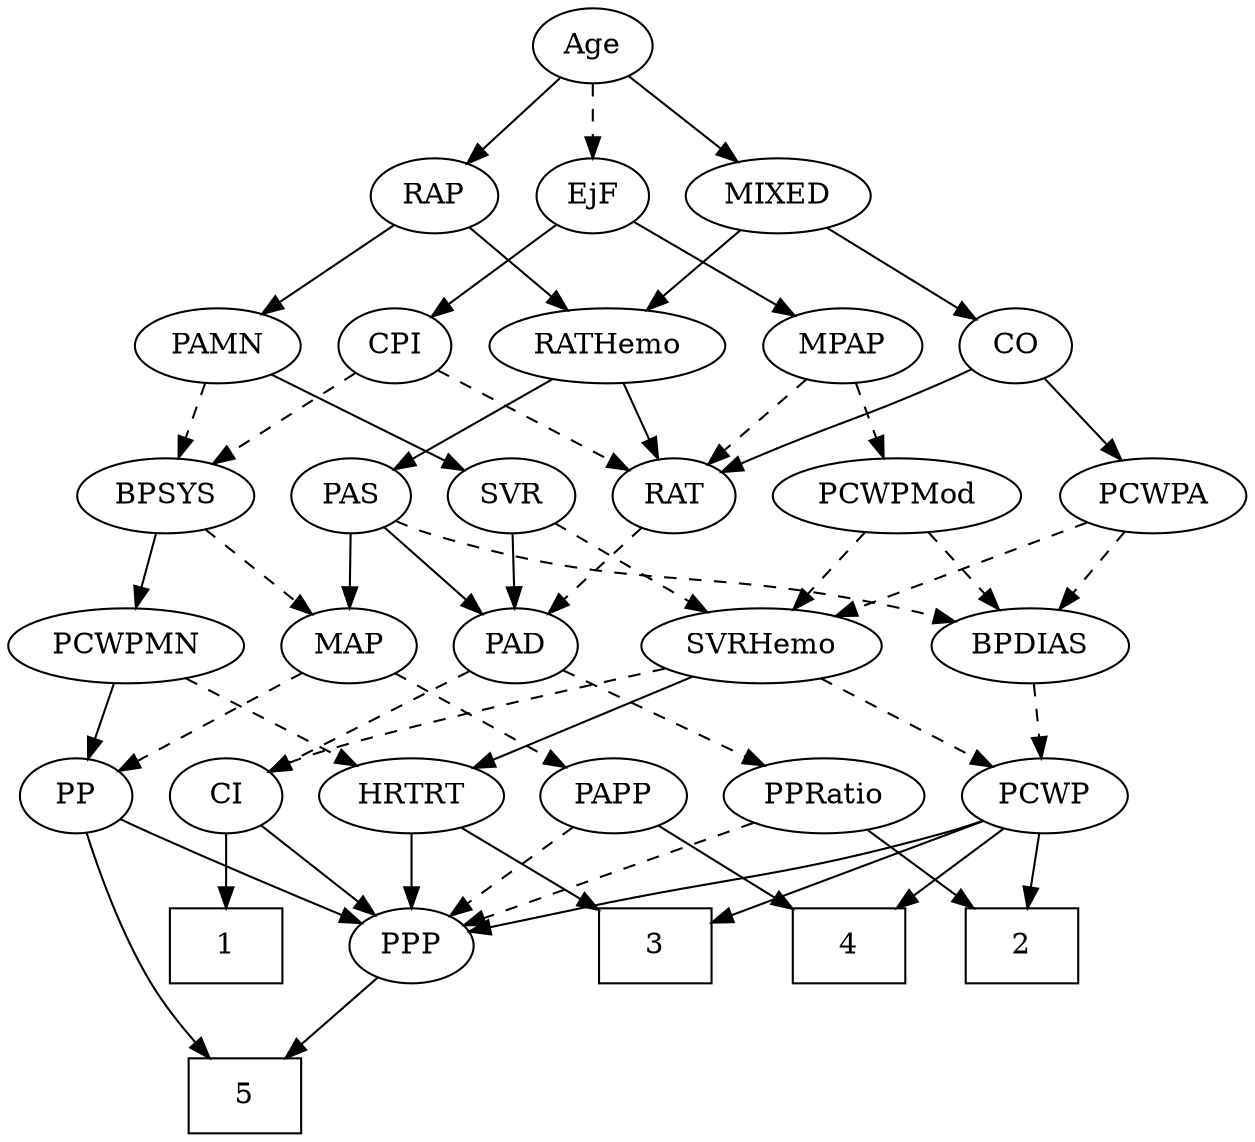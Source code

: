 strict digraph {
	graph [bb="0,0,587.64,540"];
	node [label="\N"];
	1	[height=0.5,
		pos="312.6,90",
		shape=box,
		width=0.75];
	2	[height=0.5,
		pos="96.596,90",
		shape=box,
		width=0.75];
	3	[height=0.5,
		pos="168.6,90",
		shape=box,
		width=0.75];
	4	[height=0.5,
		pos="240.6,90",
		shape=box,
		width=0.75];
	5	[height=0.5,
		pos="436.6,18",
		shape=box,
		width=0.75];
	Age	[height=0.5,
		pos="285.6,522",
		width=0.75];
	EjF	[height=0.5,
		pos="285.6,450",
		width=0.75];
	Age -> EjF	[pos="e,285.6,468.1 285.6,503.7 285.6,495.98 285.6,486.71 285.6,478.11",
		style=dashed];
	RAP	[height=0.5,
		pos="358.6,450",
		width=0.77632];
	Age -> RAP	[pos="e,343.6,465.38 300.37,506.83 310.69,496.94 324.66,483.55 336.32,472.36",
		style=solid];
	MIXED	[height=0.5,
		pos="200.6,450",
		width=1.1193];
	Age -> MIXED	[pos="e,219,466.16 269.21,507.5 257.19,497.61 240.62,483.96 226.78,472.56",
		style=solid];
	MPAP	[height=0.5,
		pos="177.6,378",
		width=0.97491];
	EjF -> MPAP	[pos="e,198.78,392.73 266.78,436.81 250.4,426.19 226.37,410.61 207.37,398.3",
		style=solid];
	CPI	[height=0.5,
		pos="373.6,378",
		width=0.75];
	EjF -> CPI	[pos="e,356.98,392.22 302.56,435.5 315.67,425.08 334.01,410.49 348.77,398.75",
		style=solid];
	PAMN	[height=0.5,
		pos="454.6,378",
		width=1.011];
	RAP -> PAMN	[pos="e,434.97,393.31 376.65,435.83 390.68,425.61 410.38,411.24 426.46,399.51",
		style=solid];
	RATHemo	[height=0.5,
		pos="279.6,378",
		width=1.3721];
	RAP -> RATHemo	[pos="e,297.49,394.85 342.61,434.83 331.88,425.33 317.52,412.6 305.22,401.7",
		style=solid];
	CO	[height=0.5,
		pos="97.596,378",
		width=0.75];
	MIXED -> CO	[pos="e,115.81,391.38 179.25,434.5 163.3,423.65 141.38,408.75 124.27,397.12",
		style=solid];
	MIXED -> RATHemo	[pos="e,261.56,394.98 218.13,433.46 228.62,424.17 242.14,412.19 253.83,401.83",
		style=solid];
	RAT	[height=0.5,
		pos="250.6,306",
		width=0.75827];
	MPAP -> RAT	[pos="e,235.78,321.21 193.44,361.81 203.66,352.01 217.1,339.12 228.38,328.3",
		style=dashed];
	PCWPMod	[height=0.5,
		pos="153.6,306",
		width=1.4443];
	MPAP -> PCWPMod	[pos="e,159.52,324.28 171.79,360.05 169.09,352.18 165.81,342.62 162.78,333.79",
		style=dashed];
	BPSYS	[height=0.5,
		pos="479.6,306",
		width=1.0471];
	PCWPMN	[height=0.5,
		pos="537.6,234",
		width=1.3902];
	BPSYS -> PCWPMN	[pos="e,523.68,251.8 492.76,289.12 499.96,280.42 509.05,269.45 517.16,259.66",
		style=solid];
	MAP	[height=0.5,
		pos="438.6,234",
		width=0.84854];
	BPSYS -> MAP	[pos="e,448.24,251.47 469.88,288.41 464.98,280.04 458.93,269.71 453.46,260.37",
		style=dashed];
	PAD	[height=0.5,
		pos="286.6,234",
		width=0.79437];
	PPRatio	[height=0.5,
		pos="274.6,162",
		width=1.1013];
	PAD -> PPRatio	[pos="e,277.56,180.28 283.69,216.05 282.37,208.35 280.77,199.03 279.29,190.36",
		style=dashed];
	CI	[height=0.5,
		pos="189.6,162",
		width=0.75];
	PAD -> CI	[pos="e,207.43,175.87 268.35,219.83 253.49,209.11 232.32,193.83 215.67,181.82",
		style=dashed];
	CO -> RAT	[pos="e,228.93,317.33 118.88,366.85 123.71,364.58 128.82,362.19 133.6,360 169.41,343.59 178.78,340.41 214.6,324 216.19,323.27 217.83,322.51 \
219.48,321.75",
		style=solid];
	PCWPA	[height=0.5,
		pos="41.596,306",
		width=1.1555];
	CO -> PCWPA	[pos="e,54.503,323.13 85.445,361.81 78.236,352.8 68.938,341.18 60.76,330.95",
		style=solid];
	PAS	[height=0.5,
		pos="322.6,306",
		width=0.75];
	PAS -> PAD	[pos="e,295.15,251.63 314.25,288.76 309.95,280.4 304.6,270.02 299.77,260.61",
		style=solid];
	BPDIAS	[height=0.5,
		pos="79.596,234",
		width=1.1735];
	PAS -> BPDIAS	[pos="e,111.28,246.08 301.97,294.34 297.02,292.04 291.69,289.77 286.6,288 219.37,264.67 199.09,271.27 130.6,252 127.45,251.12 124.21,250.15 \
120.97,249.16",
		style=dashed];
	PAS -> MAP	[pos="e,417.94,247.46 342.01,293.28 360.41,282.18 388.29,265.36 409.37,252.64",
		style=solid];
	PAMN -> BPSYS	[pos="e,473.6,323.79 460.65,360.05 463.5,352.06 466.98,342.33 470.17,333.4",
		style=dashed];
	SVR	[height=0.5,
		pos="395.6,306",
		width=0.77632];
	PAMN -> SVR	[pos="e,408.53,322.34 441.21,361.12 433.48,351.95 423.63,340.26 415.06,330.09",
		style=solid];
	RATHemo -> PAS	[pos="e,312.87,322.83 290.01,360.05 295.28,351.47 301.78,340.89 307.58,331.44",
		style=solid];
	RATHemo -> RAT	[pos="e,257.55,323.79 272.58,360.05 269.23,351.97 265.15,342.12 261.41,333.11",
		style=solid];
	CPI -> BPSYS	[pos="e,458.43,320.98 392.06,364.81 408.04,354.26 431.43,338.81 450.01,326.54",
		style=dashed];
	CPI -> RAT	[pos="e,270.62,318.4 353.56,365.6 333.46,354.16 302.29,336.42 279.51,323.46",
		style=dashed];
	RAT -> PAD	[pos="e,278.04,251.63 258.95,288.76 263.25,280.4 268.59,270.02 273.43,260.61",
		style=dashed];
	SVR -> PAD	[pos="e,306.01,247.47 376.36,292.65 359.19,281.62 333.83,265.33 314.44,252.88",
		style=solid];
	SVRHemo	[height=0.5,
		pos="189.6,234",
		width=1.3902];
	SVR -> SVRHemo	[pos="e,226.86,246.08 373.88,294.47 368.91,292.21 363.61,289.93 358.6,288 336.21,279.39 278.36,261.59 236.57,249",
		style=dashed];
	PCWPMod -> SVRHemo	[pos="e,180.96,251.79 162.31,288.05 166.51,279.89 171.64,269.91 176.32,260.82",
		style=dashed];
	PCWPMod -> BPDIAS	[pos="e,96.157,250.67 136.43,288.76 126.68,279.53 114.31,267.83 103.6,257.7",
		style=dashed];
	PCWPA -> SVRHemo	[pos="e,160.6,248.71 68.742,292.16 91.93,281.19 125.55,265.29 151.44,253.05",
		style=dashed];
	PCWPA -> BPDIAS	[pos="e,70.392,251.96 50.602,288.41 55.079,280.16 60.591,270.01 65.603,260.78",
		style=dashed];
	PP	[height=0.5,
		pos="537.6,162",
		width=0.75];
	PCWPMN -> PP	[pos="e,537.6,180.1 537.6,215.7 537.6,207.98 537.6,198.71 537.6,190.11",
		style=solid];
	HRTRT	[height=0.5,
		pos="371.6,162",
		width=1.1013];
	PCWPMN -> HRTRT	[pos="e,399.64,174.83 506.37,219.83 478.78,208.2 438.48,191.2 409.14,178.83",
		style=dashed];
	PCWP	[height=0.5,
		pos="109.6,162",
		width=0.97491];
	SVRHemo -> PCWP	[pos="e,126.58,177.86 171.44,217.12 160.4,207.45 146.15,194.99 134.12,184.46",
		style=dashed];
	SVRHemo -> CI	[pos="e,189.6,180.1 189.6,215.7 189.6,207.98 189.6,198.71 189.6,190.11",
		style=dashed];
	SVRHemo -> HRTRT	[pos="e,342.19,174.31 222.56,220.32 253.47,208.43 299.72,190.65 332.49,178.04",
		style=solid];
	BPDIAS -> PCWP	[pos="e,102.4,179.79 86.858,216.05 90.322,207.97 94.544,198.12 98.406,189.11",
		style=dashed];
	MAP -> PP	[pos="e,519.57,175.75 457.68,219.5 472.9,208.74 494.37,193.56 511.23,181.64",
		style=dashed];
	PAPP	[height=0.5,
		pos="460.6,162",
		width=0.88464];
	MAP -> PAPP	[pos="e,455.32,179.79 443.92,216.05 446.44,208.06 449.49,198.33 452.3,189.4",
		style=dashed];
	PP -> 5	[pos="e,448.84,36.21 526.6,145.53 509.36,121.3 475.8,74.121 454.89,44.719",
		style=solid];
	PPP	[height=0.5,
		pos="384.6,90",
		width=0.75];
	PP -> PPP	[pos="e,406.64,100.86 516.3,150.88 511.47,148.6 506.36,146.21 501.6,144 472.6,130.59 439.42,115.59 415.81,104.98",
		style=solid];
	PPP -> 5	[pos="e,423.63,36.461 396.14,73.465 402.43,64.991 410.38,54.286 417.57,44.613",
		style=solid];
	PPRatio -> 2	[pos="e,123.61,104.06 244.11,150.46 217.08,140.93 176.4,126.14 132.93,107.98",
		style=solid];
	PPRatio -> PPP	[pos="e,365.57,103.11 296.59,147 313.94,135.96 338.24,120.5 356.92,108.62",
		style=dashed];
	PCWP -> 2	[pos="e,99.805,108.28 106.45,144.05 105.02,136.35 103.29,127.03 101.68,118.36",
		style=solid];
	PCWP -> 3	[pos="e,154.02,108.29 122.98,145.12 130.21,136.54 139.29,125.77 147.45,116.09",
		style=solid];
	PCWP -> 4	[pos="e,213.3,105.59 133.02,148.49 152.81,137.91 181.49,122.58 204.26,110.41",
		style=solid];
	PCWP -> PPP	[pos="e,364.03,101.83 135.85,149.94 141.63,147.77 147.77,145.65 153.6,144 238.4,120.01 264.72,135.04 348.6,108 350.52,107.38 352.47,106.68 \
354.43,105.92",
		style=solid];
	CI -> 1	[pos="e,285.22,106.58 209.63,149.6 227.62,139.36 254.47,124.08 276.24,111.69",
		style=solid];
	CI -> PPP	[pos="e,363.51,101.63 210.68,150.37 215.52,148.12 220.69,145.87 225.6,144 278.85,123.78 295.35,128.22 348.6,108 350.44,107.3 352.32,106.55 \
354.2,105.76",
		style=solid];
	PAPP -> 4	[pos="e,267.88,104.56 436.29,149.95 431.17,147.83 425.75,145.73 420.6,144 360.98,124.02 340.63,129.58 277.51,107.96",
		style=solid];
	PAPP -> PPP	[pos="e,399.91,105.11 444.48,146.15 433.68,136.21 419.32,122.98 407.36,111.97",
		style=dashed];
	HRTRT -> 3	[pos="e,195.93,104.42 341.46,150.08 335.55,148.01 329.39,145.9 323.6,144 273.97,127.71 257.91,127.79 205.42,108.05",
		style=solid];
	HRTRT -> PPP	[pos="e,381.39,108.28 374.74,144.05 376.17,136.35 377.91,127.03 379.51,118.36",
		style=solid];
}
